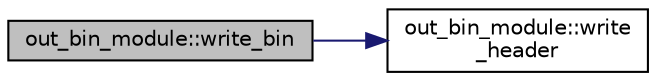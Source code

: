 digraph "out_bin_module::write_bin"
{
  edge [fontname="Helvetica",fontsize="10",labelfontname="Helvetica",labelfontsize="10"];
  node [fontname="Helvetica",fontsize="10",shape=record];
  rankdir="LR";
  Node1 [label="out_bin_module::write_bin",height=0.2,width=0.4,color="black", fillcolor="grey75", style="filled", fontcolor="black"];
  Node1 -> Node2 [color="midnightblue",fontsize="10",style="solid"];
  Node2 [label="out_bin_module::write\l_header",height=0.2,width=0.4,color="black", fillcolor="white", style="filled",URL="$namespaceout__bin__module.html#a6e5fb4bb1cc6f0a15ce591a3b1014d8d",tooltip="Writes header. "];
}
